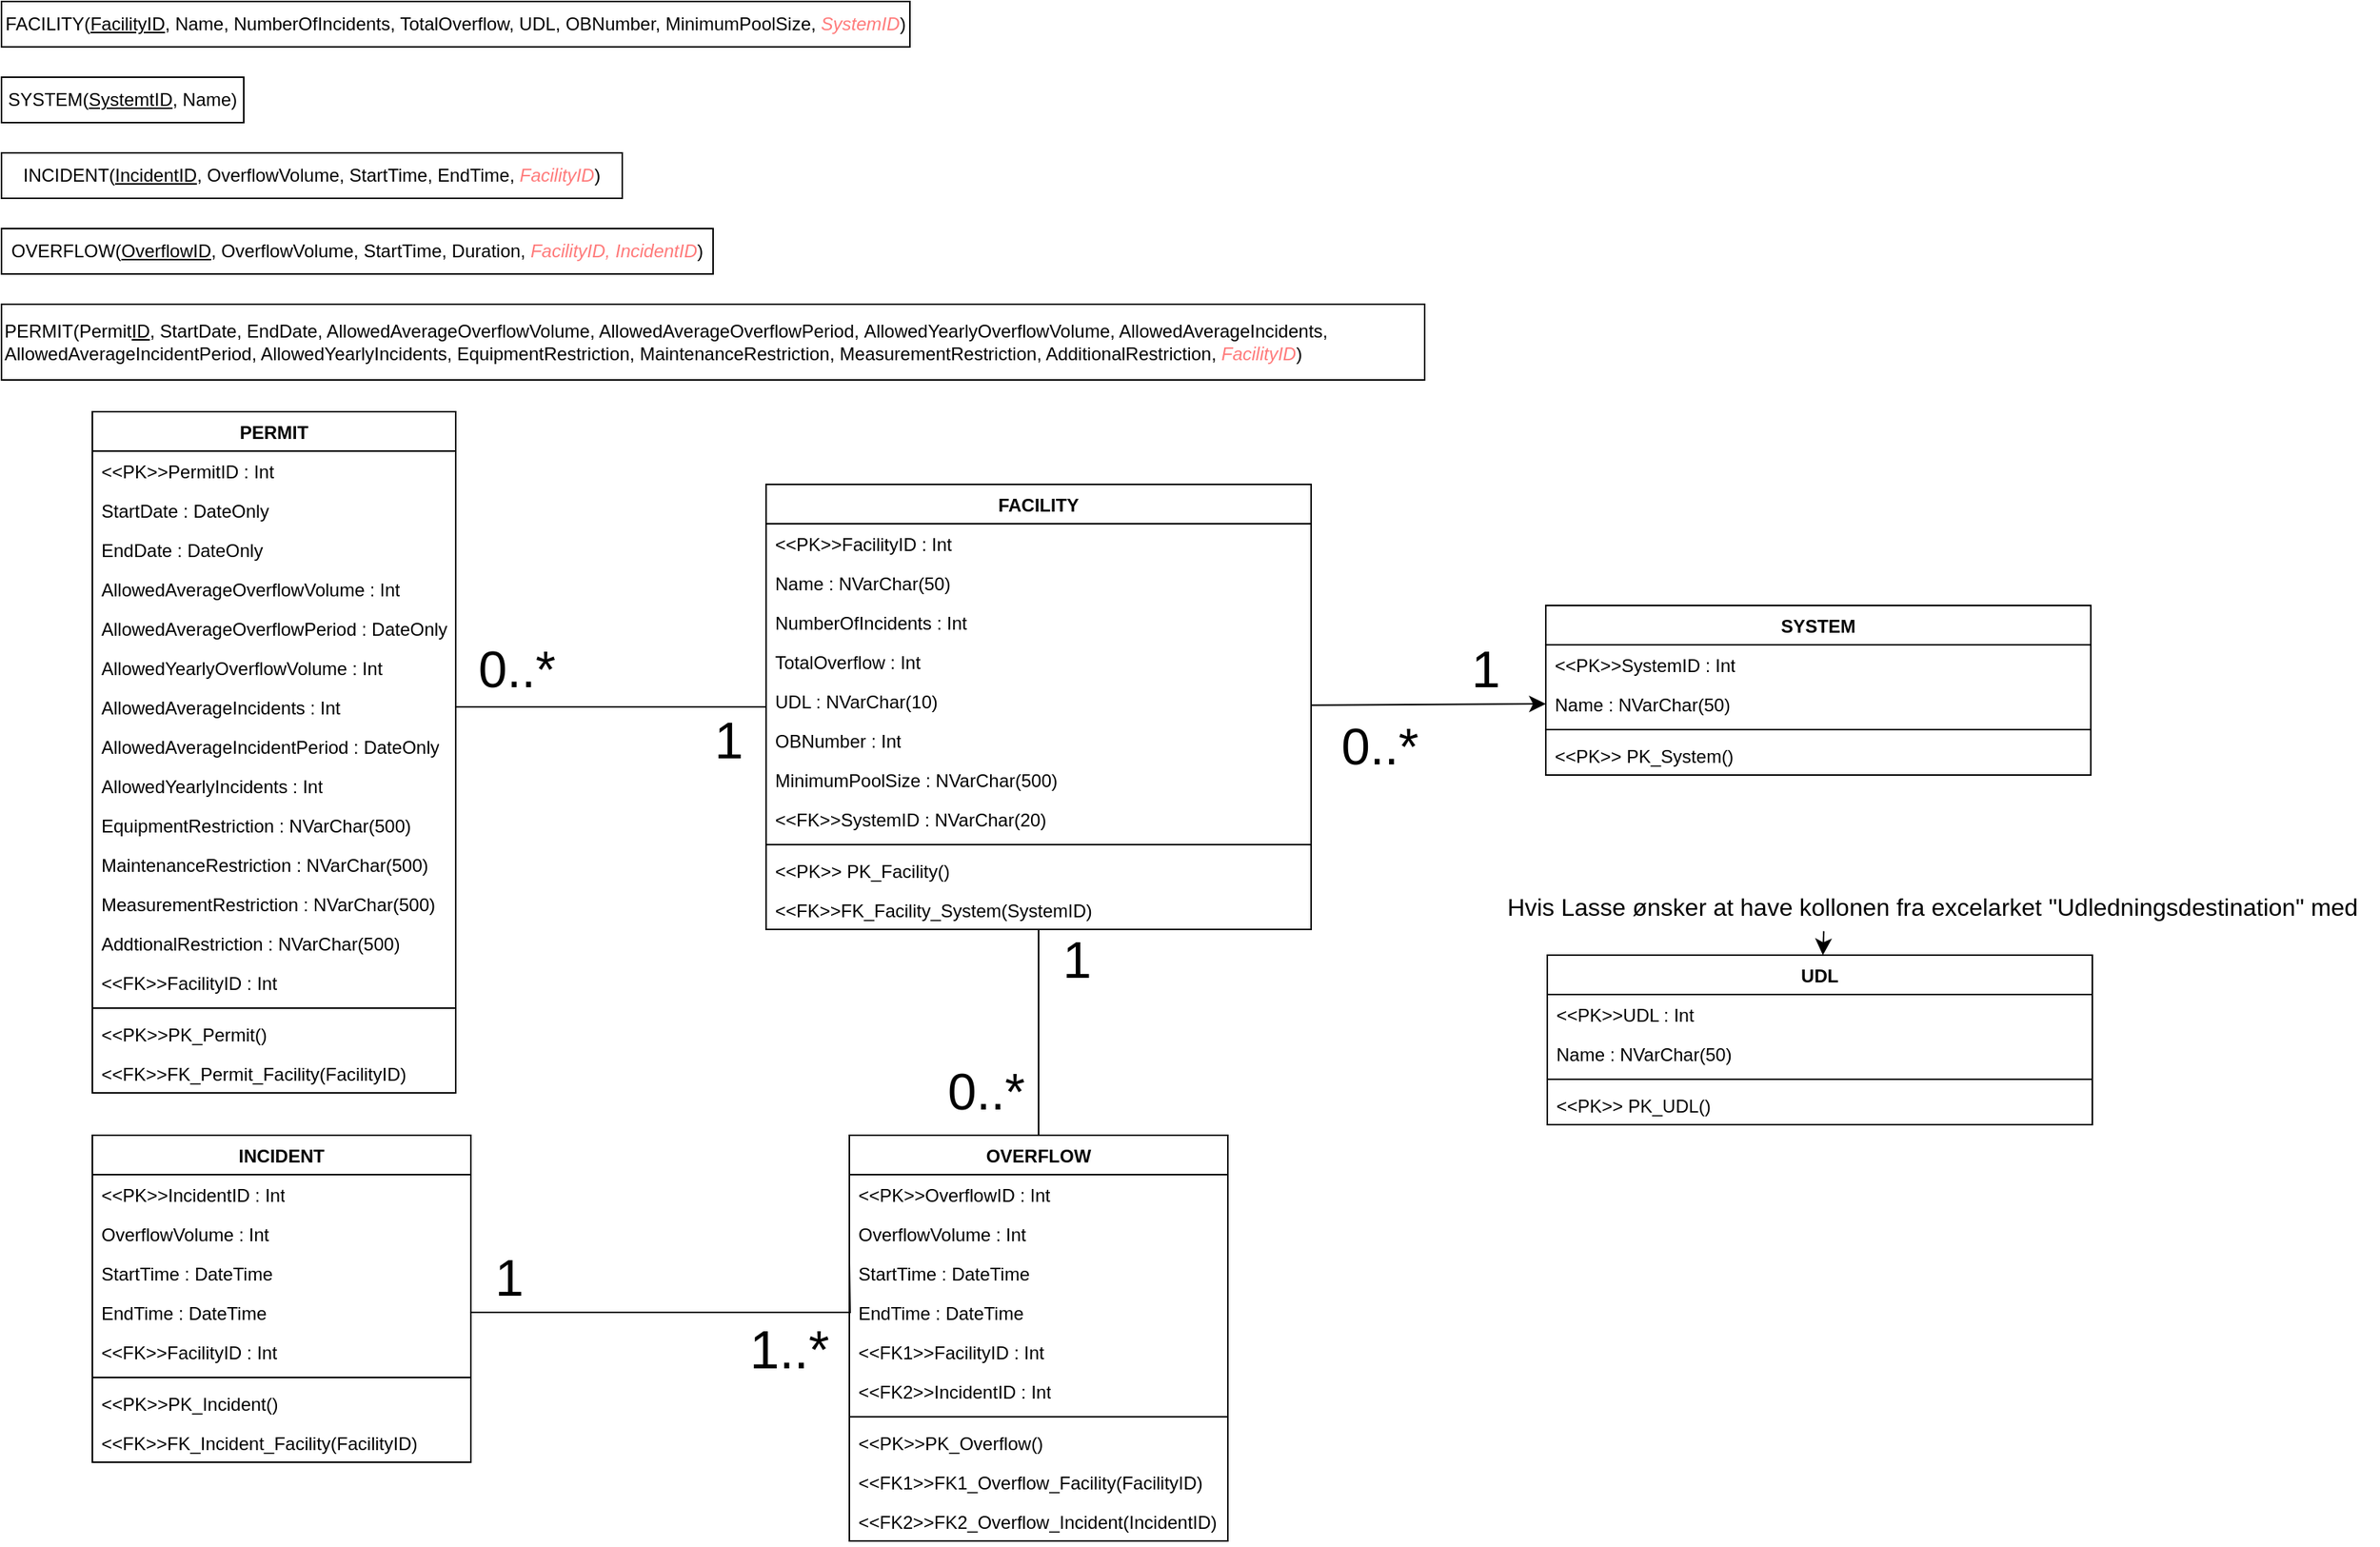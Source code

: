 <mxfile version="24.8.6">
  <diagram name="Side-1" id="S4kqw7e53YvviCochIBy">
    <mxGraphModel dx="2345" dy="1013" grid="1" gridSize="10" guides="1" tooltips="1" connect="1" arrows="1" fold="1" page="1" pageScale="1" pageWidth="827" pageHeight="1169" math="0" shadow="0">
      <root>
        <mxCell id="0" />
        <mxCell id="1" parent="0" />
        <mxCell id="_vPb-RfMsCgztBikkOlB-1" value="FACILITY(&lt;u&gt;FacilityID&lt;/u&gt;, Name, NumberOfIncidents, TotalOverflow, UDL, OBNumber, MinimumPoolSize, &lt;i&gt;&lt;font color=&quot;#ff7a7a&quot;&gt;SystemID&lt;/font&gt;&lt;/i&gt;)" style="rounded=0;whiteSpace=wrap;html=1;" parent="1" vertex="1">
          <mxGeometry x="40" y="130" width="600" height="30" as="geometry" />
        </mxCell>
        <mxCell id="_vPb-RfMsCgztBikkOlB-2" value="INCIDENT(&lt;u&gt;IncidentID&lt;/u&gt;, OverflowVolume, StartTime, EndTime,&amp;nbsp;&lt;i&gt;&lt;font color=&quot;#ff7a7a&quot;&gt;FacilityID&lt;/font&gt;&lt;/i&gt;)" style="rounded=0;whiteSpace=wrap;html=1;" parent="1" vertex="1">
          <mxGeometry x="40" y="230" width="410" height="30" as="geometry" />
        </mxCell>
        <mxCell id="_vPb-RfMsCgztBikkOlB-3" value="OVERFLOW(&lt;u&gt;OverflowID&lt;/u&gt;, OverflowVolume, StartTime, Duration,&amp;nbsp;&lt;i&gt;&lt;font color=&quot;#ff7a7a&quot;&gt;FacilityID,&amp;nbsp;&lt;/font&gt;&lt;/i&gt;&lt;i&gt;&lt;font color=&quot;#ff7a7a&quot;&gt;IncidentID&lt;/font&gt;&lt;/i&gt;)" style="rounded=0;whiteSpace=wrap;html=1;" parent="1" vertex="1">
          <mxGeometry x="40" y="280" width="470" height="30" as="geometry" />
        </mxCell>
        <mxCell id="_vPb-RfMsCgztBikkOlB-4" value="PERMIT(Permit&lt;u&gt;ID&lt;/u&gt;, StartDate, EndDate, AllowedAverageOverflowVolume, AllowedAverageOverflowPeriod,&amp;nbsp;AllowedYearlyOverflowVolume, AllowedAverageIncidents, AllowedAverageIncidentPeriod, AllowedYearlyIncidents, EquipmentRestriction, MaintenanceRestriction, MeasurementRestriction, AdditionalRestriction, &lt;i&gt;&lt;font color=&quot;#ff7a7a&quot;&gt;FacilityID&lt;/font&gt;&lt;/i&gt;)" style="rounded=0;whiteSpace=wrap;html=1;align=left;" parent="1" vertex="1">
          <mxGeometry x="40" y="330" width="940" height="50" as="geometry" />
        </mxCell>
        <mxCell id="_vPb-RfMsCgztBikkOlB-61" value="" style="edgeStyle=orthogonalEdgeStyle;rounded=0;orthogonalLoop=1;jettySize=auto;html=1;entryX=1;entryY=0.5;entryDx=0;entryDy=0;endArrow=none;endFill=0;" parent="1" source="_vPb-RfMsCgztBikkOlB-9" target="_vPb-RfMsCgztBikkOlB-36" edge="1">
          <mxGeometry relative="1" as="geometry">
            <mxPoint x="465" y="585" as="targetPoint" />
          </mxGeometry>
        </mxCell>
        <mxCell id="_vPb-RfMsCgztBikkOlB-62" value="&lt;font style=&quot;font-size: 34px;&quot;&gt;1&lt;/font&gt;" style="edgeLabel;html=1;align=center;verticalAlign=middle;resizable=0;points=[];" parent="_vPb-RfMsCgztBikkOlB-61" vertex="1" connectable="0">
          <mxGeometry x="-0.843" y="3" relative="1" as="geometry">
            <mxPoint x="-9" y="19" as="offset" />
          </mxGeometry>
        </mxCell>
        <mxCell id="_vPb-RfMsCgztBikkOlB-63" value="&lt;font style=&quot;font-size: 34px;&quot;&gt;0..*&lt;/font&gt;" style="edgeLabel;html=1;align=center;verticalAlign=middle;resizable=0;points=[];" parent="_vPb-RfMsCgztBikkOlB-61" vertex="1" connectable="0">
          <mxGeometry x="0.816" y="1" relative="1" as="geometry">
            <mxPoint x="21" y="-26" as="offset" />
          </mxGeometry>
        </mxCell>
        <mxCell id="_vPb-RfMsCgztBikkOlB-64" value="" style="edgeStyle=orthogonalEdgeStyle;rounded=0;orthogonalLoop=1;jettySize=auto;html=1;entryX=0.5;entryY=0;entryDx=0;entryDy=0;endArrow=none;endFill=0;" parent="1" source="_vPb-RfMsCgztBikkOlB-9" target="_vPb-RfMsCgztBikkOlB-49" edge="1">
          <mxGeometry relative="1" as="geometry">
            <mxPoint x="985" y="585" as="targetPoint" />
          </mxGeometry>
        </mxCell>
        <mxCell id="_vPb-RfMsCgztBikkOlB-66" value="&lt;font style=&quot;font-size: 34px;&quot;&gt;0..*&lt;/font&gt;" style="edgeLabel;html=1;align=center;verticalAlign=middle;resizable=0;points=[];" parent="_vPb-RfMsCgztBikkOlB-64" vertex="1" connectable="0">
          <mxGeometry x="0.87" relative="1" as="geometry">
            <mxPoint x="-35" y="-20" as="offset" />
          </mxGeometry>
        </mxCell>
        <mxCell id="_vPb-RfMsCgztBikkOlB-67" value="&lt;font style=&quot;font-size: 34px;&quot;&gt;1&lt;/font&gt;" style="edgeLabel;html=1;align=center;verticalAlign=middle;resizable=0;points=[];" parent="_vPb-RfMsCgztBikkOlB-64" vertex="1" connectable="0">
          <mxGeometry x="-0.714" y="4" relative="1" as="geometry">
            <mxPoint x="21" as="offset" />
          </mxGeometry>
        </mxCell>
        <mxCell id="HZRB3JTVduGladSO-riH-19" value="" style="edgeStyle=none;curved=1;rounded=0;orthogonalLoop=1;jettySize=auto;html=1;fontSize=12;startSize=8;endSize=8;entryX=0;entryY=0.5;entryDx=0;entryDy=0;" parent="1" source="_vPb-RfMsCgztBikkOlB-9" target="HZRB3JTVduGladSO-riH-9" edge="1">
          <mxGeometry relative="1" as="geometry" />
        </mxCell>
        <mxCell id="HZRB3JTVduGladSO-riH-20" value="&lt;font style=&quot;font-size: 34px;&quot;&gt;0..*&lt;/font&gt;" style="edgeLabel;html=1;align=center;verticalAlign=middle;resizable=0;points=[];fontSize=12;" parent="HZRB3JTVduGladSO-riH-19" vertex="1" connectable="0">
          <mxGeometry x="-0.355" relative="1" as="geometry">
            <mxPoint x="-5" y="27" as="offset" />
          </mxGeometry>
        </mxCell>
        <mxCell id="HZRB3JTVduGladSO-riH-21" value="&lt;span style=&quot;font-size: 34px;&quot;&gt;1&lt;/span&gt;" style="edgeLabel;html=1;align=center;verticalAlign=middle;resizable=0;points=[];fontSize=12;" parent="HZRB3JTVduGladSO-riH-19" vertex="1" connectable="0">
          <mxGeometry x="0.304" relative="1" as="geometry">
            <mxPoint x="14" y="-24" as="offset" />
          </mxGeometry>
        </mxCell>
        <mxCell id="_vPb-RfMsCgztBikkOlB-9" value="FACILITY" style="swimlane;fontStyle=1;align=center;verticalAlign=top;childLayout=stackLayout;horizontal=1;startSize=26;horizontalStack=0;resizeParent=1;resizeParentMax=0;resizeLast=0;collapsible=1;marginBottom=0;whiteSpace=wrap;html=1;" parent="1" vertex="1">
          <mxGeometry x="545" y="449" width="360" height="294" as="geometry" />
        </mxCell>
        <mxCell id="_vPb-RfMsCgztBikkOlB-10" value="&amp;lt;&amp;lt;PK&amp;gt;&amp;gt;FacilityID : Int" style="text;strokeColor=none;fillColor=none;align=left;verticalAlign=top;spacingLeft=4;spacingRight=4;overflow=hidden;rotatable=0;points=[[0,0.5],[1,0.5]];portConstraint=eastwest;whiteSpace=wrap;html=1;" parent="_vPb-RfMsCgztBikkOlB-9" vertex="1">
          <mxGeometry y="26" width="360" height="26" as="geometry" />
        </mxCell>
        <mxCell id="_vPb-RfMsCgztBikkOlB-25" value="Name : NVarChar(50)" style="text;strokeColor=none;fillColor=none;align=left;verticalAlign=top;spacingLeft=4;spacingRight=4;overflow=hidden;rotatable=0;points=[[0,0.5],[1,0.5]];portConstraint=eastwest;whiteSpace=wrap;html=1;" parent="_vPb-RfMsCgztBikkOlB-9" vertex="1">
          <mxGeometry y="52" width="360" height="26" as="geometry" />
        </mxCell>
        <mxCell id="_vPb-RfMsCgztBikkOlB-26" value="NumberOfIncidents : Int" style="text;strokeColor=none;fillColor=none;align=left;verticalAlign=top;spacingLeft=4;spacingRight=4;overflow=hidden;rotatable=0;points=[[0,0.5],[1,0.5]];portConstraint=eastwest;whiteSpace=wrap;html=1;" parent="_vPb-RfMsCgztBikkOlB-9" vertex="1">
          <mxGeometry y="78" width="360" height="26" as="geometry" />
        </mxCell>
        <mxCell id="_vPb-RfMsCgztBikkOlB-27" value="TotalOverflow : Int" style="text;strokeColor=none;fillColor=none;align=left;verticalAlign=top;spacingLeft=4;spacingRight=4;overflow=hidden;rotatable=0;points=[[0,0.5],[1,0.5]];portConstraint=eastwest;whiteSpace=wrap;html=1;" parent="_vPb-RfMsCgztBikkOlB-9" vertex="1">
          <mxGeometry y="104" width="360" height="26" as="geometry" />
        </mxCell>
        <mxCell id="_vPb-RfMsCgztBikkOlB-28" value="UDL : NVarChar(10)" style="text;strokeColor=none;fillColor=none;align=left;verticalAlign=top;spacingLeft=4;spacingRight=4;overflow=hidden;rotatable=0;points=[[0,0.5],[1,0.5]];portConstraint=eastwest;whiteSpace=wrap;html=1;" parent="_vPb-RfMsCgztBikkOlB-9" vertex="1">
          <mxGeometry y="130" width="360" height="26" as="geometry" />
        </mxCell>
        <mxCell id="_vPb-RfMsCgztBikkOlB-29" value="OBNumber : Int" style="text;strokeColor=none;fillColor=none;align=left;verticalAlign=top;spacingLeft=4;spacingRight=4;overflow=hidden;rotatable=0;points=[[0,0.5],[1,0.5]];portConstraint=eastwest;whiteSpace=wrap;html=1;" parent="_vPb-RfMsCgztBikkOlB-9" vertex="1">
          <mxGeometry y="156" width="360" height="26" as="geometry" />
        </mxCell>
        <mxCell id="_vPb-RfMsCgztBikkOlB-31" value="MinimumPoolSize : NVarChar(500)" style="text;strokeColor=none;fillColor=none;align=left;verticalAlign=top;spacingLeft=4;spacingRight=4;overflow=hidden;rotatable=0;points=[[0,0.5],[1,0.5]];portConstraint=eastwest;whiteSpace=wrap;html=1;" parent="_vPb-RfMsCgztBikkOlB-9" vertex="1">
          <mxGeometry y="182" width="360" height="26" as="geometry" />
        </mxCell>
        <mxCell id="_vPb-RfMsCgztBikkOlB-30" value="&amp;lt;&amp;lt;FK&amp;gt;&amp;gt;SystemID : NVarChar(20)" style="text;strokeColor=none;fillColor=none;align=left;verticalAlign=top;spacingLeft=4;spacingRight=4;overflow=hidden;rotatable=0;points=[[0,0.5],[1,0.5]];portConstraint=eastwest;whiteSpace=wrap;html=1;" parent="_vPb-RfMsCgztBikkOlB-9" vertex="1">
          <mxGeometry y="208" width="360" height="26" as="geometry" />
        </mxCell>
        <mxCell id="_vPb-RfMsCgztBikkOlB-11" value="" style="line;strokeWidth=1;fillColor=none;align=left;verticalAlign=middle;spacingTop=-1;spacingLeft=3;spacingRight=3;rotatable=0;labelPosition=right;points=[];portConstraint=eastwest;strokeColor=inherit;" parent="_vPb-RfMsCgztBikkOlB-9" vertex="1">
          <mxGeometry y="234" width="360" height="8" as="geometry" />
        </mxCell>
        <mxCell id="_vPb-RfMsCgztBikkOlB-12" value="&amp;lt;&amp;lt;PK&amp;gt;&amp;gt; PK_Facility()" style="text;strokeColor=none;fillColor=none;align=left;verticalAlign=top;spacingLeft=4;spacingRight=4;overflow=hidden;rotatable=0;points=[[0,0.5],[1,0.5]];portConstraint=eastwest;whiteSpace=wrap;html=1;" parent="_vPb-RfMsCgztBikkOlB-9" vertex="1">
          <mxGeometry y="242" width="360" height="26" as="geometry" />
        </mxCell>
        <mxCell id="HZRB3JTVduGladSO-riH-18" value="&amp;lt;&amp;lt;FK&amp;gt;&amp;gt;FK_Facility_System(SystemID)" style="text;strokeColor=none;fillColor=none;align=left;verticalAlign=top;spacingLeft=4;spacingRight=4;overflow=hidden;rotatable=0;points=[[0,0.5],[1,0.5]];portConstraint=eastwest;whiteSpace=wrap;html=1;" parent="_vPb-RfMsCgztBikkOlB-9" vertex="1">
          <mxGeometry y="268" width="360" height="26" as="geometry" />
        </mxCell>
        <mxCell id="_vPb-RfMsCgztBikkOlB-13" value="INCIDENT" style="swimlane;fontStyle=1;align=center;verticalAlign=top;childLayout=stackLayout;horizontal=1;startSize=26;horizontalStack=0;resizeParent=1;resizeParentMax=0;resizeLast=0;collapsible=1;marginBottom=0;whiteSpace=wrap;html=1;" parent="1" vertex="1">
          <mxGeometry x="100" y="879" width="250" height="216" as="geometry" />
        </mxCell>
        <mxCell id="_vPb-RfMsCgztBikkOlB-14" value="&amp;lt;&amp;lt;PK&amp;gt;&amp;gt;IncidentID : Int&lt;div&gt;&lt;br&gt;&lt;/div&gt;" style="text;strokeColor=none;fillColor=none;align=left;verticalAlign=top;spacingLeft=4;spacingRight=4;overflow=hidden;rotatable=0;points=[[0,0.5],[1,0.5]];portConstraint=eastwest;whiteSpace=wrap;html=1;" parent="_vPb-RfMsCgztBikkOlB-13" vertex="1">
          <mxGeometry y="26" width="250" height="26" as="geometry" />
        </mxCell>
        <mxCell id="_vPb-RfMsCgztBikkOlB-44" value="OverflowVolume : Int&lt;div&gt;&lt;br&gt;&lt;/div&gt;" style="text;strokeColor=none;fillColor=none;align=left;verticalAlign=top;spacingLeft=4;spacingRight=4;overflow=hidden;rotatable=0;points=[[0,0.5],[1,0.5]];portConstraint=eastwest;whiteSpace=wrap;html=1;" parent="_vPb-RfMsCgztBikkOlB-13" vertex="1">
          <mxGeometry y="52" width="250" height="26" as="geometry" />
        </mxCell>
        <mxCell id="_vPb-RfMsCgztBikkOlB-45" value="StartTime : DateTime&lt;div&gt;&lt;br&gt;&lt;/div&gt;" style="text;strokeColor=none;fillColor=none;align=left;verticalAlign=top;spacingLeft=4;spacingRight=4;overflow=hidden;rotatable=0;points=[[0,0.5],[1,0.5]];portConstraint=eastwest;whiteSpace=wrap;html=1;" parent="_vPb-RfMsCgztBikkOlB-13" vertex="1">
          <mxGeometry y="78" width="250" height="26" as="geometry" />
        </mxCell>
        <mxCell id="_vPb-RfMsCgztBikkOlB-46" value="EndTime : DateTime&lt;div&gt;&lt;br&gt;&lt;/div&gt;" style="text;strokeColor=none;fillColor=none;align=left;verticalAlign=top;spacingLeft=4;spacingRight=4;overflow=hidden;rotatable=0;points=[[0,0.5],[1,0.5]];portConstraint=eastwest;whiteSpace=wrap;html=1;" parent="_vPb-RfMsCgztBikkOlB-13" vertex="1">
          <mxGeometry y="104" width="250" height="26" as="geometry" />
        </mxCell>
        <mxCell id="_vPb-RfMsCgztBikkOlB-47" value="&amp;lt;&amp;lt;FK&amp;gt;&amp;gt;FacilityID : Int&lt;div&gt;&lt;br&gt;&lt;/div&gt;" style="text;strokeColor=none;fillColor=none;align=left;verticalAlign=top;spacingLeft=4;spacingRight=4;overflow=hidden;rotatable=0;points=[[0,0.5],[1,0.5]];portConstraint=eastwest;whiteSpace=wrap;html=1;" parent="_vPb-RfMsCgztBikkOlB-13" vertex="1">
          <mxGeometry y="130" width="250" height="26" as="geometry" />
        </mxCell>
        <mxCell id="_vPb-RfMsCgztBikkOlB-15" value="" style="line;strokeWidth=1;fillColor=none;align=left;verticalAlign=middle;spacingTop=-1;spacingLeft=3;spacingRight=3;rotatable=0;labelPosition=right;points=[];portConstraint=eastwest;strokeColor=inherit;" parent="_vPb-RfMsCgztBikkOlB-13" vertex="1">
          <mxGeometry y="156" width="250" height="8" as="geometry" />
        </mxCell>
        <mxCell id="_vPb-RfMsCgztBikkOlB-16" value="&amp;lt;&amp;lt;PK&amp;gt;&amp;gt;PK_Incident()" style="text;strokeColor=none;fillColor=none;align=left;verticalAlign=top;spacingLeft=4;spacingRight=4;overflow=hidden;rotatable=0;points=[[0,0.5],[1,0.5]];portConstraint=eastwest;whiteSpace=wrap;html=1;" parent="_vPb-RfMsCgztBikkOlB-13" vertex="1">
          <mxGeometry y="164" width="250" height="26" as="geometry" />
        </mxCell>
        <mxCell id="_vPb-RfMsCgztBikkOlB-48" value="&amp;lt;&amp;lt;FK&amp;gt;&amp;gt;FK_Incident_Facility(FacilityID)" style="text;strokeColor=none;fillColor=none;align=left;verticalAlign=top;spacingLeft=4;spacingRight=4;overflow=hidden;rotatable=0;points=[[0,0.5],[1,0.5]];portConstraint=eastwest;whiteSpace=wrap;html=1;" parent="_vPb-RfMsCgztBikkOlB-13" vertex="1">
          <mxGeometry y="190" width="250" height="26" as="geometry" />
        </mxCell>
        <mxCell id="_vPb-RfMsCgztBikkOlB-21" value="PERMIT" style="swimlane;fontStyle=1;align=center;verticalAlign=top;childLayout=stackLayout;horizontal=1;startSize=26;horizontalStack=0;resizeParent=1;resizeParentMax=0;resizeLast=0;collapsible=1;marginBottom=0;whiteSpace=wrap;html=1;" parent="1" vertex="1">
          <mxGeometry x="100" y="401" width="240" height="450" as="geometry" />
        </mxCell>
        <mxCell id="_vPb-RfMsCgztBikkOlB-22" value="&amp;lt;&amp;lt;PK&amp;gt;&amp;gt;PermitID : Int" style="text;strokeColor=none;fillColor=none;align=left;verticalAlign=top;spacingLeft=4;spacingRight=4;overflow=hidden;rotatable=0;points=[[0,0.5],[1,0.5]];portConstraint=eastwest;whiteSpace=wrap;html=1;" parent="_vPb-RfMsCgztBikkOlB-21" vertex="1">
          <mxGeometry y="26" width="240" height="26" as="geometry" />
        </mxCell>
        <mxCell id="_vPb-RfMsCgztBikkOlB-33" value="StartDate : DateOnly" style="text;strokeColor=none;fillColor=none;align=left;verticalAlign=top;spacingLeft=4;spacingRight=4;overflow=hidden;rotatable=0;points=[[0,0.5],[1,0.5]];portConstraint=eastwest;whiteSpace=wrap;html=1;" parent="_vPb-RfMsCgztBikkOlB-21" vertex="1">
          <mxGeometry y="52" width="240" height="26" as="geometry" />
        </mxCell>
        <mxCell id="_vPb-RfMsCgztBikkOlB-34" value="EndDate : DateOnly" style="text;strokeColor=none;fillColor=none;align=left;verticalAlign=top;spacingLeft=4;spacingRight=4;overflow=hidden;rotatable=0;points=[[0,0.5],[1,0.5]];portConstraint=eastwest;whiteSpace=wrap;html=1;" parent="_vPb-RfMsCgztBikkOlB-21" vertex="1">
          <mxGeometry y="78" width="240" height="26" as="geometry" />
        </mxCell>
        <mxCell id="_vPb-RfMsCgztBikkOlB-35" value="AllowedAverageOverflowVolume : Int" style="text;strokeColor=none;fillColor=none;align=left;verticalAlign=top;spacingLeft=4;spacingRight=4;overflow=hidden;rotatable=0;points=[[0,0.5],[1,0.5]];portConstraint=eastwest;whiteSpace=wrap;html=1;" parent="_vPb-RfMsCgztBikkOlB-21" vertex="1">
          <mxGeometry y="104" width="240" height="26" as="geometry" />
        </mxCell>
        <mxCell id="HZRB3JTVduGladSO-riH-5" value="AllowedAverageOverflowPeriod : DateOnly" style="text;strokeColor=none;fillColor=none;align=left;verticalAlign=top;spacingLeft=4;spacingRight=4;overflow=hidden;rotatable=0;points=[[0,0.5],[1,0.5]];portConstraint=eastwest;whiteSpace=wrap;html=1;" parent="_vPb-RfMsCgztBikkOlB-21" vertex="1">
          <mxGeometry y="130" width="240" height="26" as="geometry" />
        </mxCell>
        <mxCell id="HZRB3JTVduGladSO-riH-2" value="AllowedYearlyOverflowVolume : Int" style="text;strokeColor=none;fillColor=none;align=left;verticalAlign=top;spacingLeft=4;spacingRight=4;overflow=hidden;rotatable=0;points=[[0,0.5],[1,0.5]];portConstraint=eastwest;whiteSpace=wrap;html=1;" parent="_vPb-RfMsCgztBikkOlB-21" vertex="1">
          <mxGeometry y="156" width="240" height="26" as="geometry" />
        </mxCell>
        <mxCell id="_vPb-RfMsCgztBikkOlB-36" value="AllowedAverageIncidents : Int" style="text;strokeColor=none;fillColor=none;align=left;verticalAlign=top;spacingLeft=4;spacingRight=4;overflow=hidden;rotatable=0;points=[[0,0.5],[1,0.5]];portConstraint=eastwest;whiteSpace=wrap;html=1;" parent="_vPb-RfMsCgztBikkOlB-21" vertex="1">
          <mxGeometry y="182" width="240" height="26" as="geometry" />
        </mxCell>
        <mxCell id="HZRB3JTVduGladSO-riH-6" value="AllowedAverageIncidentPeriod : DateOnly" style="text;strokeColor=none;fillColor=none;align=left;verticalAlign=top;spacingLeft=4;spacingRight=4;overflow=hidden;rotatable=0;points=[[0,0.5],[1,0.5]];portConstraint=eastwest;whiteSpace=wrap;html=1;" parent="_vPb-RfMsCgztBikkOlB-21" vertex="1">
          <mxGeometry y="208" width="240" height="26" as="geometry" />
        </mxCell>
        <mxCell id="HZRB3JTVduGladSO-riH-1" value="AllowedYearlyIncidents : Int" style="text;strokeColor=none;fillColor=none;align=left;verticalAlign=top;spacingLeft=4;spacingRight=4;overflow=hidden;rotatable=0;points=[[0,0.5],[1,0.5]];portConstraint=eastwest;whiteSpace=wrap;html=1;" parent="_vPb-RfMsCgztBikkOlB-21" vertex="1">
          <mxGeometry y="234" width="240" height="26" as="geometry" />
        </mxCell>
        <mxCell id="_vPb-RfMsCgztBikkOlB-37" value="EquipmentRestriction : NVarChar(500)" style="text;strokeColor=none;fillColor=none;align=left;verticalAlign=top;spacingLeft=4;spacingRight=4;overflow=hidden;rotatable=0;points=[[0,0.5],[1,0.5]];portConstraint=eastwest;whiteSpace=wrap;html=1;" parent="_vPb-RfMsCgztBikkOlB-21" vertex="1">
          <mxGeometry y="260" width="240" height="26" as="geometry" />
        </mxCell>
        <mxCell id="_vPb-RfMsCgztBikkOlB-38" value="MaintenanceRestriction : NVarChar(500)" style="text;strokeColor=none;fillColor=none;align=left;verticalAlign=top;spacingLeft=4;spacingRight=4;overflow=hidden;rotatable=0;points=[[0,0.5],[1,0.5]];portConstraint=eastwest;whiteSpace=wrap;html=1;" parent="_vPb-RfMsCgztBikkOlB-21" vertex="1">
          <mxGeometry y="286" width="240" height="26" as="geometry" />
        </mxCell>
        <mxCell id="_vPb-RfMsCgztBikkOlB-43" value="MeasurementRestriction : NVarChar(500)" style="text;strokeColor=none;fillColor=none;align=left;verticalAlign=top;spacingLeft=4;spacingRight=4;overflow=hidden;rotatable=0;points=[[0,0.5],[1,0.5]];portConstraint=eastwest;whiteSpace=wrap;html=1;" parent="_vPb-RfMsCgztBikkOlB-21" vertex="1">
          <mxGeometry y="312" width="240" height="26" as="geometry" />
        </mxCell>
        <mxCell id="_vPb-RfMsCgztBikkOlB-39" value="AddtionalRestriction : NVarChar(500)" style="text;strokeColor=none;fillColor=none;align=left;verticalAlign=top;spacingLeft=4;spacingRight=4;overflow=hidden;rotatable=0;points=[[0,0.5],[1,0.5]];portConstraint=eastwest;whiteSpace=wrap;html=1;" parent="_vPb-RfMsCgztBikkOlB-21" vertex="1">
          <mxGeometry y="338" width="240" height="26" as="geometry" />
        </mxCell>
        <mxCell id="_vPb-RfMsCgztBikkOlB-40" value="&amp;lt;&amp;lt;FK&amp;gt;&amp;gt;FacilityID : Int" style="text;strokeColor=none;fillColor=none;align=left;verticalAlign=top;spacingLeft=4;spacingRight=4;overflow=hidden;rotatable=0;points=[[0,0.5],[1,0.5]];portConstraint=eastwest;whiteSpace=wrap;html=1;" parent="_vPb-RfMsCgztBikkOlB-21" vertex="1">
          <mxGeometry y="364" width="240" height="26" as="geometry" />
        </mxCell>
        <mxCell id="_vPb-RfMsCgztBikkOlB-23" value="" style="line;strokeWidth=1;fillColor=none;align=left;verticalAlign=middle;spacingTop=-1;spacingLeft=3;spacingRight=3;rotatable=0;labelPosition=right;points=[];portConstraint=eastwest;strokeColor=inherit;" parent="_vPb-RfMsCgztBikkOlB-21" vertex="1">
          <mxGeometry y="390" width="240" height="8" as="geometry" />
        </mxCell>
        <mxCell id="_vPb-RfMsCgztBikkOlB-24" value="&amp;lt;&amp;lt;PK&amp;gt;&amp;gt;PK_Permit()" style="text;strokeColor=none;fillColor=none;align=left;verticalAlign=top;spacingLeft=4;spacingRight=4;overflow=hidden;rotatable=0;points=[[0,0.5],[1,0.5]];portConstraint=eastwest;whiteSpace=wrap;html=1;" parent="_vPb-RfMsCgztBikkOlB-21" vertex="1">
          <mxGeometry y="398" width="240" height="26" as="geometry" />
        </mxCell>
        <mxCell id="_vPb-RfMsCgztBikkOlB-42" value="&amp;lt;&amp;lt;FK&amp;gt;&amp;gt;FK_Permit_Facility(FacilityID)" style="text;strokeColor=none;fillColor=none;align=left;verticalAlign=top;spacingLeft=4;spacingRight=4;overflow=hidden;rotatable=0;points=[[0,0.5],[1,0.5]];portConstraint=eastwest;whiteSpace=wrap;html=1;" parent="_vPb-RfMsCgztBikkOlB-21" vertex="1">
          <mxGeometry y="424" width="240" height="26" as="geometry" />
        </mxCell>
        <mxCell id="_vPb-RfMsCgztBikkOlB-65" value="" style="edgeStyle=orthogonalEdgeStyle;rounded=0;orthogonalLoop=1;jettySize=auto;html=1;endArrow=none;endFill=0;entryX=1;entryY=0.5;entryDx=0;entryDy=0;" parent="1" target="_vPb-RfMsCgztBikkOlB-46" edge="1">
          <mxGeometry relative="1" as="geometry">
            <mxPoint x="380" y="960" as="targetPoint" />
            <mxPoint x="600" y="963" as="sourcePoint" />
          </mxGeometry>
        </mxCell>
        <mxCell id="_vPb-RfMsCgztBikkOlB-69" value="&lt;font style=&quot;font-size: 35px;&quot;&gt;1..*&lt;/font&gt;" style="edgeLabel;html=1;align=center;verticalAlign=middle;resizable=0;points=[];" parent="_vPb-RfMsCgztBikkOlB-65" vertex="1" connectable="0">
          <mxGeometry x="-0.594" y="3" relative="1" as="geometry">
            <mxPoint x="-16" y="21" as="offset" />
          </mxGeometry>
        </mxCell>
        <mxCell id="_vPb-RfMsCgztBikkOlB-70" value="&lt;font style=&quot;font-size: 34px;&quot;&gt;1&lt;/font&gt;" style="edgeLabel;html=1;align=center;verticalAlign=middle;resizable=0;points=[];" parent="_vPb-RfMsCgztBikkOlB-65" vertex="1" connectable="0">
          <mxGeometry x="0.678" y="-2" relative="1" as="geometry">
            <mxPoint x="-21" y="-21" as="offset" />
          </mxGeometry>
        </mxCell>
        <mxCell id="_vPb-RfMsCgztBikkOlB-49" value="OVERFLOW" style="swimlane;fontStyle=1;align=center;verticalAlign=top;childLayout=stackLayout;horizontal=1;startSize=26;horizontalStack=0;resizeParent=1;resizeParentMax=0;resizeLast=0;collapsible=1;marginBottom=0;whiteSpace=wrap;html=1;" parent="1" vertex="1">
          <mxGeometry x="600" y="879" width="250" height="268" as="geometry" />
        </mxCell>
        <mxCell id="_vPb-RfMsCgztBikkOlB-50" value="&amp;lt;&amp;lt;PK&amp;gt;&amp;gt;OverflowID : Int&lt;div&gt;&lt;br&gt;&lt;/div&gt;" style="text;strokeColor=none;fillColor=none;align=left;verticalAlign=top;spacingLeft=4;spacingRight=4;overflow=hidden;rotatable=0;points=[[0,0.5],[1,0.5]];portConstraint=eastwest;whiteSpace=wrap;html=1;" parent="_vPb-RfMsCgztBikkOlB-49" vertex="1">
          <mxGeometry y="26" width="250" height="26" as="geometry" />
        </mxCell>
        <mxCell id="_vPb-RfMsCgztBikkOlB-51" value="OverflowVolume : Int&lt;div&gt;&lt;br&gt;&lt;/div&gt;" style="text;strokeColor=none;fillColor=none;align=left;verticalAlign=top;spacingLeft=4;spacingRight=4;overflow=hidden;rotatable=0;points=[[0,0.5],[1,0.5]];portConstraint=eastwest;whiteSpace=wrap;html=1;" parent="_vPb-RfMsCgztBikkOlB-49" vertex="1">
          <mxGeometry y="52" width="250" height="26" as="geometry" />
        </mxCell>
        <mxCell id="_vPb-RfMsCgztBikkOlB-52" value="StartTime : DateTime&lt;div&gt;&lt;br&gt;&lt;/div&gt;" style="text;strokeColor=none;fillColor=none;align=left;verticalAlign=top;spacingLeft=4;spacingRight=4;overflow=hidden;rotatable=0;points=[[0,0.5],[1,0.5]];portConstraint=eastwest;whiteSpace=wrap;html=1;" parent="_vPb-RfMsCgztBikkOlB-49" vertex="1">
          <mxGeometry y="78" width="250" height="26" as="geometry" />
        </mxCell>
        <mxCell id="_vPb-RfMsCgztBikkOlB-53" value="&lt;div&gt;EndTime : DateTime&amp;nbsp;&lt;/div&gt;" style="text;strokeColor=none;fillColor=none;align=left;verticalAlign=top;spacingLeft=4;spacingRight=4;overflow=hidden;rotatable=0;points=[[0,0.5],[1,0.5]];portConstraint=eastwest;whiteSpace=wrap;html=1;" parent="_vPb-RfMsCgztBikkOlB-49" vertex="1">
          <mxGeometry y="104" width="250" height="26" as="geometry" />
        </mxCell>
        <mxCell id="_vPb-RfMsCgztBikkOlB-54" value="&amp;lt;&amp;lt;FK1&amp;gt;&amp;gt;FacilityID : Int&lt;div&gt;&lt;br&gt;&lt;/div&gt;" style="text;strokeColor=none;fillColor=none;align=left;verticalAlign=top;spacingLeft=4;spacingRight=4;overflow=hidden;rotatable=0;points=[[0,0.5],[1,0.5]];portConstraint=eastwest;whiteSpace=wrap;html=1;" parent="_vPb-RfMsCgztBikkOlB-49" vertex="1">
          <mxGeometry y="130" width="250" height="26" as="geometry" />
        </mxCell>
        <mxCell id="_vPb-RfMsCgztBikkOlB-58" value="&amp;lt;&amp;lt;FK2&amp;gt;&amp;gt;IncidentID : Int&lt;div&gt;&lt;br&gt;&lt;/div&gt;" style="text;strokeColor=none;fillColor=none;align=left;verticalAlign=top;spacingLeft=4;spacingRight=4;overflow=hidden;rotatable=0;points=[[0,0.5],[1,0.5]];portConstraint=eastwest;whiteSpace=wrap;html=1;" parent="_vPb-RfMsCgztBikkOlB-49" vertex="1">
          <mxGeometry y="156" width="250" height="26" as="geometry" />
        </mxCell>
        <mxCell id="_vPb-RfMsCgztBikkOlB-55" value="" style="line;strokeWidth=1;fillColor=none;align=left;verticalAlign=middle;spacingTop=-1;spacingLeft=3;spacingRight=3;rotatable=0;labelPosition=right;points=[];portConstraint=eastwest;strokeColor=inherit;" parent="_vPb-RfMsCgztBikkOlB-49" vertex="1">
          <mxGeometry y="182" width="250" height="8" as="geometry" />
        </mxCell>
        <mxCell id="_vPb-RfMsCgztBikkOlB-56" value="&amp;lt;&amp;lt;PK&amp;gt;&amp;gt;PK_Overflow()" style="text;strokeColor=none;fillColor=none;align=left;verticalAlign=top;spacingLeft=4;spacingRight=4;overflow=hidden;rotatable=0;points=[[0,0.5],[1,0.5]];portConstraint=eastwest;whiteSpace=wrap;html=1;" parent="_vPb-RfMsCgztBikkOlB-49" vertex="1">
          <mxGeometry y="190" width="250" height="26" as="geometry" />
        </mxCell>
        <mxCell id="_vPb-RfMsCgztBikkOlB-57" value="&amp;lt;&amp;lt;FK1&amp;gt;&amp;gt;FK1_Overflow_Facility(FacilityID)" style="text;strokeColor=none;fillColor=none;align=left;verticalAlign=top;spacingLeft=4;spacingRight=4;overflow=hidden;rotatable=0;points=[[0,0.5],[1,0.5]];portConstraint=eastwest;whiteSpace=wrap;html=1;" parent="_vPb-RfMsCgztBikkOlB-49" vertex="1">
          <mxGeometry y="216" width="250" height="26" as="geometry" />
        </mxCell>
        <mxCell id="_vPb-RfMsCgztBikkOlB-59" value="&amp;lt;&amp;lt;FK2&amp;gt;&amp;gt;FK2_Overflow_Incident(IncidentID)" style="text;strokeColor=none;fillColor=none;align=left;verticalAlign=top;spacingLeft=4;spacingRight=4;overflow=hidden;rotatable=0;points=[[0,0.5],[1,0.5]];portConstraint=eastwest;whiteSpace=wrap;html=1;" parent="_vPb-RfMsCgztBikkOlB-49" vertex="1">
          <mxGeometry y="242" width="250" height="26" as="geometry" />
        </mxCell>
        <mxCell id="HZRB3JTVduGladSO-riH-7" value="SYSTEM" style="swimlane;fontStyle=1;align=center;verticalAlign=top;childLayout=stackLayout;horizontal=1;startSize=26;horizontalStack=0;resizeParent=1;resizeParentMax=0;resizeLast=0;collapsible=1;marginBottom=0;whiteSpace=wrap;html=1;" parent="1" vertex="1">
          <mxGeometry x="1060" y="529" width="360" height="112" as="geometry" />
        </mxCell>
        <mxCell id="HZRB3JTVduGladSO-riH-8" value="&amp;lt;&amp;lt;PK&amp;gt;&amp;gt;SystemID : Int" style="text;strokeColor=none;fillColor=none;align=left;verticalAlign=top;spacingLeft=4;spacingRight=4;overflow=hidden;rotatable=0;points=[[0,0.5],[1,0.5]];portConstraint=eastwest;whiteSpace=wrap;html=1;" parent="HZRB3JTVduGladSO-riH-7" vertex="1">
          <mxGeometry y="26" width="360" height="26" as="geometry" />
        </mxCell>
        <mxCell id="HZRB3JTVduGladSO-riH-9" value="Name : NVarChar(50)" style="text;strokeColor=none;fillColor=none;align=left;verticalAlign=top;spacingLeft=4;spacingRight=4;overflow=hidden;rotatable=0;points=[[0,0.5],[1,0.5]];portConstraint=eastwest;whiteSpace=wrap;html=1;" parent="HZRB3JTVduGladSO-riH-7" vertex="1">
          <mxGeometry y="52" width="360" height="26" as="geometry" />
        </mxCell>
        <mxCell id="HZRB3JTVduGladSO-riH-16" value="" style="line;strokeWidth=1;fillColor=none;align=left;verticalAlign=middle;spacingTop=-1;spacingLeft=3;spacingRight=3;rotatable=0;labelPosition=right;points=[];portConstraint=eastwest;strokeColor=inherit;" parent="HZRB3JTVduGladSO-riH-7" vertex="1">
          <mxGeometry y="78" width="360" height="8" as="geometry" />
        </mxCell>
        <mxCell id="HZRB3JTVduGladSO-riH-17" value="&amp;lt;&amp;lt;PK&amp;gt;&amp;gt; PK_System()" style="text;strokeColor=none;fillColor=none;align=left;verticalAlign=top;spacingLeft=4;spacingRight=4;overflow=hidden;rotatable=0;points=[[0,0.5],[1,0.5]];portConstraint=eastwest;whiteSpace=wrap;html=1;" parent="HZRB3JTVduGladSO-riH-7" vertex="1">
          <mxGeometry y="86" width="360" height="26" as="geometry" />
        </mxCell>
        <mxCell id="HZRB3JTVduGladSO-riH-22" value="UDL" style="swimlane;fontStyle=1;align=center;verticalAlign=top;childLayout=stackLayout;horizontal=1;startSize=26;horizontalStack=0;resizeParent=1;resizeParentMax=0;resizeLast=0;collapsible=1;marginBottom=0;whiteSpace=wrap;html=1;" parent="1" vertex="1">
          <mxGeometry x="1061" y="760" width="360" height="112" as="geometry" />
        </mxCell>
        <mxCell id="HZRB3JTVduGladSO-riH-23" value="&amp;lt;&amp;lt;PK&amp;gt;&amp;gt;UDL : Int" style="text;strokeColor=none;fillColor=none;align=left;verticalAlign=top;spacingLeft=4;spacingRight=4;overflow=hidden;rotatable=0;points=[[0,0.5],[1,0.5]];portConstraint=eastwest;whiteSpace=wrap;html=1;" parent="HZRB3JTVduGladSO-riH-22" vertex="1">
          <mxGeometry y="26" width="360" height="26" as="geometry" />
        </mxCell>
        <mxCell id="HZRB3JTVduGladSO-riH-24" value="Name : NVarChar(50)" style="text;strokeColor=none;fillColor=none;align=left;verticalAlign=top;spacingLeft=4;spacingRight=4;overflow=hidden;rotatable=0;points=[[0,0.5],[1,0.5]];portConstraint=eastwest;whiteSpace=wrap;html=1;" parent="HZRB3JTVduGladSO-riH-22" vertex="1">
          <mxGeometry y="52" width="360" height="26" as="geometry" />
        </mxCell>
        <mxCell id="HZRB3JTVduGladSO-riH-25" value="" style="line;strokeWidth=1;fillColor=none;align=left;verticalAlign=middle;spacingTop=-1;spacingLeft=3;spacingRight=3;rotatable=0;labelPosition=right;points=[];portConstraint=eastwest;strokeColor=inherit;" parent="HZRB3JTVduGladSO-riH-22" vertex="1">
          <mxGeometry y="78" width="360" height="8" as="geometry" />
        </mxCell>
        <mxCell id="HZRB3JTVduGladSO-riH-26" value="&amp;lt;&amp;lt;PK&amp;gt;&amp;gt; PK_UDL()" style="text;strokeColor=none;fillColor=none;align=left;verticalAlign=top;spacingLeft=4;spacingRight=4;overflow=hidden;rotatable=0;points=[[0,0.5],[1,0.5]];portConstraint=eastwest;whiteSpace=wrap;html=1;" parent="HZRB3JTVduGladSO-riH-22" vertex="1">
          <mxGeometry y="86" width="360" height="26" as="geometry" />
        </mxCell>
        <mxCell id="HZRB3JTVduGladSO-riH-27" value="Hvis Lasse ønsker at have kollonen fra excelarket &quot;Udledningsdestination&quot; med" style="text;html=1;align=center;verticalAlign=middle;resizable=0;points=[];autosize=1;strokeColor=none;fillColor=none;fontSize=16;" parent="1" vertex="1">
          <mxGeometry x="1020" y="713" width="590" height="30" as="geometry" />
        </mxCell>
        <mxCell id="HZRB3JTVduGladSO-riH-28" value="" style="endArrow=classic;html=1;rounded=0;fontSize=12;startSize=8;endSize=8;curved=1;exitX=0.379;exitY=1.039;exitDx=0;exitDy=0;exitPerimeter=0;" parent="1" source="HZRB3JTVduGladSO-riH-27" target="HZRB3JTVduGladSO-riH-22" edge="1">
          <mxGeometry width="50" height="50" relative="1" as="geometry">
            <mxPoint x="1010" y="870" as="sourcePoint" />
            <mxPoint x="1060" y="820" as="targetPoint" />
          </mxGeometry>
        </mxCell>
        <mxCell id="HZRB3JTVduGladSO-riH-29" value="SYSTEM(&lt;u&gt;SystemtID&lt;/u&gt;, Name)" style="rounded=0;whiteSpace=wrap;html=1;" parent="1" vertex="1">
          <mxGeometry x="40" y="180" width="160" height="30" as="geometry" />
        </mxCell>
      </root>
    </mxGraphModel>
  </diagram>
</mxfile>
